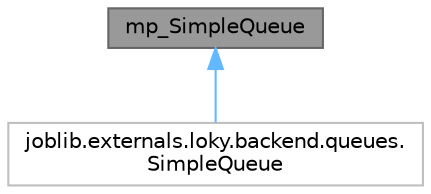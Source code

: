 digraph "mp_SimpleQueue"
{
 // LATEX_PDF_SIZE
  bgcolor="transparent";
  edge [fontname=Helvetica,fontsize=10,labelfontname=Helvetica,labelfontsize=10];
  node [fontname=Helvetica,fontsize=10,shape=box,height=0.2,width=0.4];
  Node1 [id="Node000001",label="mp_SimpleQueue",height=0.2,width=0.4,color="gray40", fillcolor="grey60", style="filled", fontcolor="black",tooltip=" "];
  Node1 -> Node2 [id="edge1_Node000001_Node000002",dir="back",color="steelblue1",style="solid",tooltip=" "];
  Node2 [id="Node000002",label="joblib.externals.loky.backend.queues.\lSimpleQueue",height=0.2,width=0.4,color="grey75", fillcolor="white", style="filled",URL="$da/dd3/classjoblib_1_1externals_1_1loky_1_1backend_1_1queues_1_1SimpleQueue.html",tooltip=" "];
}
